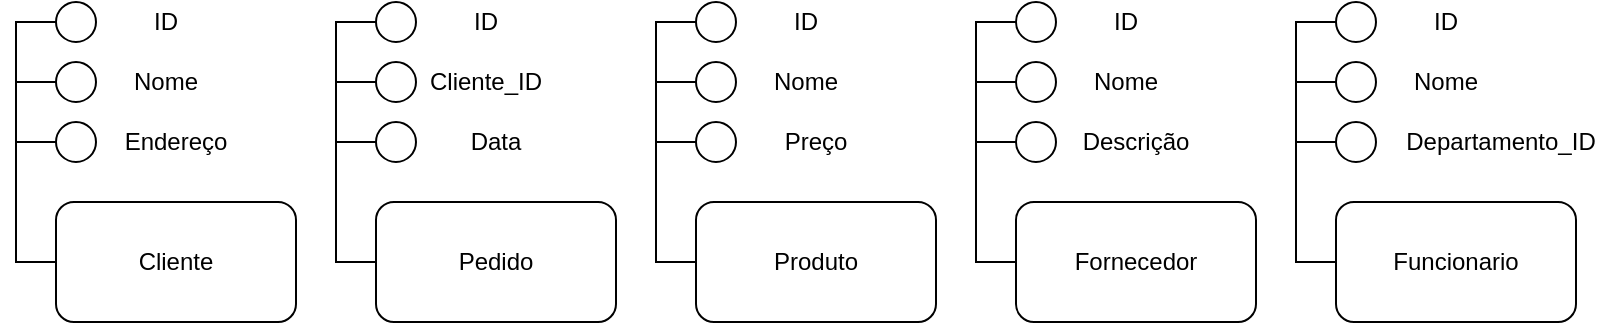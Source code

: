 <mxfile version="21.3.5" type="github">
  <diagram id="C5RBs43oDa-KdzZeNtuy" name="Page-1">
    <mxGraphModel dx="833" dy="492" grid="1" gridSize="10" guides="1" tooltips="1" connect="1" arrows="1" fold="1" page="1" pageScale="1" pageWidth="827" pageHeight="1169" math="0" shadow="0">
      <root>
        <mxCell id="WIyWlLk6GJQsqaUBKTNV-0" />
        <mxCell id="WIyWlLk6GJQsqaUBKTNV-1" parent="WIyWlLk6GJQsqaUBKTNV-0" />
        <mxCell id="kRaLvHOS_kjedmqLjQbr-14" style="edgeStyle=orthogonalEdgeStyle;rounded=0;orthogonalLoop=1;jettySize=auto;html=1;exitX=0;exitY=0.5;exitDx=0;exitDy=0;entryX=0.5;entryY=0.5;entryDx=0;entryDy=0;entryPerimeter=0;" edge="1" parent="WIyWlLk6GJQsqaUBKTNV-1" source="kRaLvHOS_kjedmqLjQbr-0" target="kRaLvHOS_kjedmqLjQbr-7">
          <mxGeometry relative="1" as="geometry">
            <Array as="points">
              <mxPoint x="120" y="240" />
              <mxPoint x="120" y="180" />
            </Array>
          </mxGeometry>
        </mxCell>
        <mxCell id="kRaLvHOS_kjedmqLjQbr-15" style="edgeStyle=orthogonalEdgeStyle;rounded=0;orthogonalLoop=1;jettySize=auto;html=1;exitX=0;exitY=0.5;exitDx=0;exitDy=0;entryX=0.5;entryY=0.5;entryDx=0;entryDy=0;entryPerimeter=0;" edge="1" parent="WIyWlLk6GJQsqaUBKTNV-1" source="kRaLvHOS_kjedmqLjQbr-0" target="kRaLvHOS_kjedmqLjQbr-6">
          <mxGeometry relative="1" as="geometry">
            <Array as="points">
              <mxPoint x="120" y="240" />
              <mxPoint x="120" y="150" />
            </Array>
          </mxGeometry>
        </mxCell>
        <mxCell id="kRaLvHOS_kjedmqLjQbr-16" style="edgeStyle=orthogonalEdgeStyle;rounded=0;orthogonalLoop=1;jettySize=auto;html=1;exitX=0;exitY=0.5;exitDx=0;exitDy=0;entryX=0.5;entryY=0.5;entryDx=0;entryDy=0;entryPerimeter=0;" edge="1" parent="WIyWlLk6GJQsqaUBKTNV-1" source="kRaLvHOS_kjedmqLjQbr-0" target="kRaLvHOS_kjedmqLjQbr-8">
          <mxGeometry relative="1" as="geometry">
            <Array as="points">
              <mxPoint x="120" y="240" />
              <mxPoint x="120" y="120" />
            </Array>
          </mxGeometry>
        </mxCell>
        <mxCell id="kRaLvHOS_kjedmqLjQbr-0" value="Cliente" style="rounded=1;whiteSpace=wrap;html=1;" vertex="1" parent="WIyWlLk6GJQsqaUBKTNV-1">
          <mxGeometry x="140" y="210" width="120" height="60" as="geometry" />
        </mxCell>
        <mxCell id="kRaLvHOS_kjedmqLjQbr-6" value="" style="ellipse;whiteSpace=wrap;html=1;aspect=fixed;" vertex="1" parent="WIyWlLk6GJQsqaUBKTNV-1">
          <mxGeometry x="140" y="140" width="20" height="20" as="geometry" />
        </mxCell>
        <mxCell id="kRaLvHOS_kjedmqLjQbr-7" value="" style="ellipse;whiteSpace=wrap;html=1;aspect=fixed;" vertex="1" parent="WIyWlLk6GJQsqaUBKTNV-1">
          <mxGeometry x="140" y="170" width="20" height="20" as="geometry" />
        </mxCell>
        <mxCell id="kRaLvHOS_kjedmqLjQbr-8" value="" style="ellipse;whiteSpace=wrap;html=1;aspect=fixed;" vertex="1" parent="WIyWlLk6GJQsqaUBKTNV-1">
          <mxGeometry x="140" y="110" width="20" height="20" as="geometry" />
        </mxCell>
        <mxCell id="kRaLvHOS_kjedmqLjQbr-10" value="ID" style="text;html=1;strokeColor=none;fillColor=none;align=center;verticalAlign=middle;whiteSpace=wrap;rounded=0;" vertex="1" parent="WIyWlLk6GJQsqaUBKTNV-1">
          <mxGeometry x="170" y="110" width="50" height="20" as="geometry" />
        </mxCell>
        <mxCell id="kRaLvHOS_kjedmqLjQbr-11" value="Nome" style="text;html=1;strokeColor=none;fillColor=none;align=center;verticalAlign=middle;whiteSpace=wrap;rounded=0;" vertex="1" parent="WIyWlLk6GJQsqaUBKTNV-1">
          <mxGeometry x="170" y="140" width="50" height="20" as="geometry" />
        </mxCell>
        <mxCell id="kRaLvHOS_kjedmqLjQbr-12" value="Endereço" style="text;html=1;strokeColor=none;fillColor=none;align=center;verticalAlign=middle;whiteSpace=wrap;rounded=0;" vertex="1" parent="WIyWlLk6GJQsqaUBKTNV-1">
          <mxGeometry x="175" y="170" width="50" height="20" as="geometry" />
        </mxCell>
        <mxCell id="kRaLvHOS_kjedmqLjQbr-17" style="edgeStyle=orthogonalEdgeStyle;rounded=0;orthogonalLoop=1;jettySize=auto;html=1;exitX=0;exitY=0.5;exitDx=0;exitDy=0;entryX=0.5;entryY=0.5;entryDx=0;entryDy=0;entryPerimeter=0;" edge="1" source="kRaLvHOS_kjedmqLjQbr-20" target="kRaLvHOS_kjedmqLjQbr-22" parent="WIyWlLk6GJQsqaUBKTNV-1">
          <mxGeometry relative="1" as="geometry">
            <Array as="points">
              <mxPoint x="280" y="240" />
              <mxPoint x="280" y="180" />
            </Array>
          </mxGeometry>
        </mxCell>
        <mxCell id="kRaLvHOS_kjedmqLjQbr-18" style="edgeStyle=orthogonalEdgeStyle;rounded=0;orthogonalLoop=1;jettySize=auto;html=1;exitX=0;exitY=0.5;exitDx=0;exitDy=0;entryX=0.5;entryY=0.5;entryDx=0;entryDy=0;entryPerimeter=0;" edge="1" source="kRaLvHOS_kjedmqLjQbr-20" target="kRaLvHOS_kjedmqLjQbr-21" parent="WIyWlLk6GJQsqaUBKTNV-1">
          <mxGeometry relative="1" as="geometry">
            <Array as="points">
              <mxPoint x="280" y="240" />
              <mxPoint x="280" y="150" />
            </Array>
          </mxGeometry>
        </mxCell>
        <mxCell id="kRaLvHOS_kjedmqLjQbr-19" style="edgeStyle=orthogonalEdgeStyle;rounded=0;orthogonalLoop=1;jettySize=auto;html=1;exitX=0;exitY=0.5;exitDx=0;exitDy=0;entryX=0.5;entryY=0.5;entryDx=0;entryDy=0;entryPerimeter=0;" edge="1" source="kRaLvHOS_kjedmqLjQbr-20" target="kRaLvHOS_kjedmqLjQbr-23" parent="WIyWlLk6GJQsqaUBKTNV-1">
          <mxGeometry relative="1" as="geometry">
            <Array as="points">
              <mxPoint x="280" y="240" />
              <mxPoint x="280" y="120" />
            </Array>
          </mxGeometry>
        </mxCell>
        <mxCell id="kRaLvHOS_kjedmqLjQbr-20" value="Pedido" style="rounded=1;whiteSpace=wrap;html=1;" vertex="1" parent="WIyWlLk6GJQsqaUBKTNV-1">
          <mxGeometry x="300" y="210" width="120" height="60" as="geometry" />
        </mxCell>
        <mxCell id="kRaLvHOS_kjedmqLjQbr-21" value="" style="ellipse;whiteSpace=wrap;html=1;aspect=fixed;" vertex="1" parent="WIyWlLk6GJQsqaUBKTNV-1">
          <mxGeometry x="300" y="140" width="20" height="20" as="geometry" />
        </mxCell>
        <mxCell id="kRaLvHOS_kjedmqLjQbr-22" value="" style="ellipse;whiteSpace=wrap;html=1;aspect=fixed;" vertex="1" parent="WIyWlLk6GJQsqaUBKTNV-1">
          <mxGeometry x="300" y="170" width="20" height="20" as="geometry" />
        </mxCell>
        <mxCell id="kRaLvHOS_kjedmqLjQbr-23" value="" style="ellipse;whiteSpace=wrap;html=1;aspect=fixed;" vertex="1" parent="WIyWlLk6GJQsqaUBKTNV-1">
          <mxGeometry x="300" y="110" width="20" height="20" as="geometry" />
        </mxCell>
        <mxCell id="kRaLvHOS_kjedmqLjQbr-24" value="ID" style="text;html=1;strokeColor=none;fillColor=none;align=center;verticalAlign=middle;whiteSpace=wrap;rounded=0;" vertex="1" parent="WIyWlLk6GJQsqaUBKTNV-1">
          <mxGeometry x="330" y="110" width="50" height="20" as="geometry" />
        </mxCell>
        <mxCell id="kRaLvHOS_kjedmqLjQbr-25" value="Cliente_ID" style="text;html=1;strokeColor=none;fillColor=none;align=center;verticalAlign=middle;whiteSpace=wrap;rounded=0;" vertex="1" parent="WIyWlLk6GJQsqaUBKTNV-1">
          <mxGeometry x="330" y="140" width="50" height="20" as="geometry" />
        </mxCell>
        <mxCell id="kRaLvHOS_kjedmqLjQbr-26" value="Data" style="text;html=1;strokeColor=none;fillColor=none;align=center;verticalAlign=middle;whiteSpace=wrap;rounded=0;" vertex="1" parent="WIyWlLk6GJQsqaUBKTNV-1">
          <mxGeometry x="335" y="170" width="50" height="20" as="geometry" />
        </mxCell>
        <mxCell id="kRaLvHOS_kjedmqLjQbr-27" style="edgeStyle=orthogonalEdgeStyle;rounded=0;orthogonalLoop=1;jettySize=auto;html=1;exitX=0;exitY=0.5;exitDx=0;exitDy=0;entryX=0.5;entryY=0.5;entryDx=0;entryDy=0;entryPerimeter=0;" edge="1" source="kRaLvHOS_kjedmqLjQbr-30" target="kRaLvHOS_kjedmqLjQbr-32" parent="WIyWlLk6GJQsqaUBKTNV-1">
          <mxGeometry relative="1" as="geometry">
            <Array as="points">
              <mxPoint x="440" y="240" />
              <mxPoint x="440" y="180" />
            </Array>
          </mxGeometry>
        </mxCell>
        <mxCell id="kRaLvHOS_kjedmqLjQbr-28" style="edgeStyle=orthogonalEdgeStyle;rounded=0;orthogonalLoop=1;jettySize=auto;html=1;exitX=0;exitY=0.5;exitDx=0;exitDy=0;entryX=0.5;entryY=0.5;entryDx=0;entryDy=0;entryPerimeter=0;" edge="1" source="kRaLvHOS_kjedmqLjQbr-30" target="kRaLvHOS_kjedmqLjQbr-31" parent="WIyWlLk6GJQsqaUBKTNV-1">
          <mxGeometry relative="1" as="geometry">
            <Array as="points">
              <mxPoint x="440" y="240" />
              <mxPoint x="440" y="150" />
            </Array>
          </mxGeometry>
        </mxCell>
        <mxCell id="kRaLvHOS_kjedmqLjQbr-29" style="edgeStyle=orthogonalEdgeStyle;rounded=0;orthogonalLoop=1;jettySize=auto;html=1;exitX=0;exitY=0.5;exitDx=0;exitDy=0;entryX=0.5;entryY=0.5;entryDx=0;entryDy=0;entryPerimeter=0;" edge="1" source="kRaLvHOS_kjedmqLjQbr-30" target="kRaLvHOS_kjedmqLjQbr-33" parent="WIyWlLk6GJQsqaUBKTNV-1">
          <mxGeometry relative="1" as="geometry">
            <Array as="points">
              <mxPoint x="440" y="240" />
              <mxPoint x="440" y="120" />
            </Array>
          </mxGeometry>
        </mxCell>
        <mxCell id="kRaLvHOS_kjedmqLjQbr-30" value="Produto" style="rounded=1;whiteSpace=wrap;html=1;" vertex="1" parent="WIyWlLk6GJQsqaUBKTNV-1">
          <mxGeometry x="460" y="210" width="120" height="60" as="geometry" />
        </mxCell>
        <mxCell id="kRaLvHOS_kjedmqLjQbr-31" value="" style="ellipse;whiteSpace=wrap;html=1;aspect=fixed;" vertex="1" parent="WIyWlLk6GJQsqaUBKTNV-1">
          <mxGeometry x="460" y="140" width="20" height="20" as="geometry" />
        </mxCell>
        <mxCell id="kRaLvHOS_kjedmqLjQbr-32" value="" style="ellipse;whiteSpace=wrap;html=1;aspect=fixed;" vertex="1" parent="WIyWlLk6GJQsqaUBKTNV-1">
          <mxGeometry x="460" y="170" width="20" height="20" as="geometry" />
        </mxCell>
        <mxCell id="kRaLvHOS_kjedmqLjQbr-33" value="" style="ellipse;whiteSpace=wrap;html=1;aspect=fixed;" vertex="1" parent="WIyWlLk6GJQsqaUBKTNV-1">
          <mxGeometry x="460" y="110" width="20" height="20" as="geometry" />
        </mxCell>
        <mxCell id="kRaLvHOS_kjedmqLjQbr-34" value="ID" style="text;html=1;strokeColor=none;fillColor=none;align=center;verticalAlign=middle;whiteSpace=wrap;rounded=0;" vertex="1" parent="WIyWlLk6GJQsqaUBKTNV-1">
          <mxGeometry x="490" y="110" width="50" height="20" as="geometry" />
        </mxCell>
        <mxCell id="kRaLvHOS_kjedmqLjQbr-35" value="Nome" style="text;html=1;strokeColor=none;fillColor=none;align=center;verticalAlign=middle;whiteSpace=wrap;rounded=0;" vertex="1" parent="WIyWlLk6GJQsqaUBKTNV-1">
          <mxGeometry x="490" y="140" width="50" height="20" as="geometry" />
        </mxCell>
        <mxCell id="kRaLvHOS_kjedmqLjQbr-36" value="Preço" style="text;html=1;strokeColor=none;fillColor=none;align=center;verticalAlign=middle;whiteSpace=wrap;rounded=0;" vertex="1" parent="WIyWlLk6GJQsqaUBKTNV-1">
          <mxGeometry x="495" y="170" width="50" height="20" as="geometry" />
        </mxCell>
        <mxCell id="kRaLvHOS_kjedmqLjQbr-37" style="edgeStyle=orthogonalEdgeStyle;rounded=0;orthogonalLoop=1;jettySize=auto;html=1;exitX=0;exitY=0.5;exitDx=0;exitDy=0;entryX=0.5;entryY=0.5;entryDx=0;entryDy=0;entryPerimeter=0;" edge="1" source="kRaLvHOS_kjedmqLjQbr-40" target="kRaLvHOS_kjedmqLjQbr-42" parent="WIyWlLk6GJQsqaUBKTNV-1">
          <mxGeometry relative="1" as="geometry">
            <Array as="points">
              <mxPoint x="600" y="240" />
              <mxPoint x="600" y="180" />
            </Array>
          </mxGeometry>
        </mxCell>
        <mxCell id="kRaLvHOS_kjedmqLjQbr-38" style="edgeStyle=orthogonalEdgeStyle;rounded=0;orthogonalLoop=1;jettySize=auto;html=1;exitX=0;exitY=0.5;exitDx=0;exitDy=0;entryX=0.5;entryY=0.5;entryDx=0;entryDy=0;entryPerimeter=0;" edge="1" source="kRaLvHOS_kjedmqLjQbr-40" target="kRaLvHOS_kjedmqLjQbr-41" parent="WIyWlLk6GJQsqaUBKTNV-1">
          <mxGeometry relative="1" as="geometry">
            <Array as="points">
              <mxPoint x="600" y="240" />
              <mxPoint x="600" y="150" />
            </Array>
          </mxGeometry>
        </mxCell>
        <mxCell id="kRaLvHOS_kjedmqLjQbr-39" style="edgeStyle=orthogonalEdgeStyle;rounded=0;orthogonalLoop=1;jettySize=auto;html=1;exitX=0;exitY=0.5;exitDx=0;exitDy=0;entryX=0.5;entryY=0.5;entryDx=0;entryDy=0;entryPerimeter=0;" edge="1" source="kRaLvHOS_kjedmqLjQbr-40" target="kRaLvHOS_kjedmqLjQbr-43" parent="WIyWlLk6GJQsqaUBKTNV-1">
          <mxGeometry relative="1" as="geometry">
            <Array as="points">
              <mxPoint x="600" y="240" />
              <mxPoint x="600" y="120" />
            </Array>
          </mxGeometry>
        </mxCell>
        <mxCell id="kRaLvHOS_kjedmqLjQbr-40" value="Fornecedor" style="rounded=1;whiteSpace=wrap;html=1;" vertex="1" parent="WIyWlLk6GJQsqaUBKTNV-1">
          <mxGeometry x="620" y="210" width="120" height="60" as="geometry" />
        </mxCell>
        <mxCell id="kRaLvHOS_kjedmqLjQbr-41" value="" style="ellipse;whiteSpace=wrap;html=1;aspect=fixed;" vertex="1" parent="WIyWlLk6GJQsqaUBKTNV-1">
          <mxGeometry x="620" y="140" width="20" height="20" as="geometry" />
        </mxCell>
        <mxCell id="kRaLvHOS_kjedmqLjQbr-42" value="" style="ellipse;whiteSpace=wrap;html=1;aspect=fixed;" vertex="1" parent="WIyWlLk6GJQsqaUBKTNV-1">
          <mxGeometry x="620" y="170" width="20" height="20" as="geometry" />
        </mxCell>
        <mxCell id="kRaLvHOS_kjedmqLjQbr-43" value="" style="ellipse;whiteSpace=wrap;html=1;aspect=fixed;" vertex="1" parent="WIyWlLk6GJQsqaUBKTNV-1">
          <mxGeometry x="620" y="110" width="20" height="20" as="geometry" />
        </mxCell>
        <mxCell id="kRaLvHOS_kjedmqLjQbr-44" value="ID" style="text;html=1;strokeColor=none;fillColor=none;align=center;verticalAlign=middle;whiteSpace=wrap;rounded=0;" vertex="1" parent="WIyWlLk6GJQsqaUBKTNV-1">
          <mxGeometry x="650" y="110" width="50" height="20" as="geometry" />
        </mxCell>
        <mxCell id="kRaLvHOS_kjedmqLjQbr-45" value="Nome" style="text;html=1;strokeColor=none;fillColor=none;align=center;verticalAlign=middle;whiteSpace=wrap;rounded=0;" vertex="1" parent="WIyWlLk6GJQsqaUBKTNV-1">
          <mxGeometry x="650" y="140" width="50" height="20" as="geometry" />
        </mxCell>
        <mxCell id="kRaLvHOS_kjedmqLjQbr-46" value="Descrição" style="text;html=1;strokeColor=none;fillColor=none;align=center;verticalAlign=middle;whiteSpace=wrap;rounded=0;" vertex="1" parent="WIyWlLk6GJQsqaUBKTNV-1">
          <mxGeometry x="655" y="170" width="50" height="20" as="geometry" />
        </mxCell>
        <mxCell id="kRaLvHOS_kjedmqLjQbr-47" style="edgeStyle=orthogonalEdgeStyle;rounded=0;orthogonalLoop=1;jettySize=auto;html=1;exitX=0;exitY=0.5;exitDx=0;exitDy=0;entryX=0.5;entryY=0.5;entryDx=0;entryDy=0;entryPerimeter=0;" edge="1" source="kRaLvHOS_kjedmqLjQbr-50" target="kRaLvHOS_kjedmqLjQbr-52" parent="WIyWlLk6GJQsqaUBKTNV-1">
          <mxGeometry relative="1" as="geometry">
            <Array as="points">
              <mxPoint x="760" y="240" />
              <mxPoint x="760" y="180" />
            </Array>
          </mxGeometry>
        </mxCell>
        <mxCell id="kRaLvHOS_kjedmqLjQbr-48" style="edgeStyle=orthogonalEdgeStyle;rounded=0;orthogonalLoop=1;jettySize=auto;html=1;exitX=0;exitY=0.5;exitDx=0;exitDy=0;entryX=0.5;entryY=0.5;entryDx=0;entryDy=0;entryPerimeter=0;" edge="1" source="kRaLvHOS_kjedmqLjQbr-50" target="kRaLvHOS_kjedmqLjQbr-51" parent="WIyWlLk6GJQsqaUBKTNV-1">
          <mxGeometry relative="1" as="geometry">
            <Array as="points">
              <mxPoint x="760" y="240" />
              <mxPoint x="760" y="150" />
            </Array>
          </mxGeometry>
        </mxCell>
        <mxCell id="kRaLvHOS_kjedmqLjQbr-49" style="edgeStyle=orthogonalEdgeStyle;rounded=0;orthogonalLoop=1;jettySize=auto;html=1;exitX=0;exitY=0.5;exitDx=0;exitDy=0;entryX=0.5;entryY=0.5;entryDx=0;entryDy=0;entryPerimeter=0;" edge="1" source="kRaLvHOS_kjedmqLjQbr-50" target="kRaLvHOS_kjedmqLjQbr-53" parent="WIyWlLk6GJQsqaUBKTNV-1">
          <mxGeometry relative="1" as="geometry">
            <Array as="points">
              <mxPoint x="760" y="240" />
              <mxPoint x="760" y="120" />
            </Array>
          </mxGeometry>
        </mxCell>
        <mxCell id="kRaLvHOS_kjedmqLjQbr-50" value="Funcionario" style="rounded=1;whiteSpace=wrap;html=1;" vertex="1" parent="WIyWlLk6GJQsqaUBKTNV-1">
          <mxGeometry x="780" y="210" width="120" height="60" as="geometry" />
        </mxCell>
        <mxCell id="kRaLvHOS_kjedmqLjQbr-51" value="" style="ellipse;whiteSpace=wrap;html=1;aspect=fixed;" vertex="1" parent="WIyWlLk6GJQsqaUBKTNV-1">
          <mxGeometry x="780" y="140" width="20" height="20" as="geometry" />
        </mxCell>
        <mxCell id="kRaLvHOS_kjedmqLjQbr-52" value="" style="ellipse;whiteSpace=wrap;html=1;aspect=fixed;" vertex="1" parent="WIyWlLk6GJQsqaUBKTNV-1">
          <mxGeometry x="780" y="170" width="20" height="20" as="geometry" />
        </mxCell>
        <mxCell id="kRaLvHOS_kjedmqLjQbr-53" value="" style="ellipse;whiteSpace=wrap;html=1;aspect=fixed;" vertex="1" parent="WIyWlLk6GJQsqaUBKTNV-1">
          <mxGeometry x="780" y="110" width="20" height="20" as="geometry" />
        </mxCell>
        <mxCell id="kRaLvHOS_kjedmqLjQbr-54" value="ID" style="text;html=1;strokeColor=none;fillColor=none;align=center;verticalAlign=middle;whiteSpace=wrap;rounded=0;" vertex="1" parent="WIyWlLk6GJQsqaUBKTNV-1">
          <mxGeometry x="810" y="110" width="50" height="20" as="geometry" />
        </mxCell>
        <mxCell id="kRaLvHOS_kjedmqLjQbr-55" value="Nome" style="text;html=1;strokeColor=none;fillColor=none;align=center;verticalAlign=middle;whiteSpace=wrap;rounded=0;" vertex="1" parent="WIyWlLk6GJQsqaUBKTNV-1">
          <mxGeometry x="810" y="140" width="50" height="20" as="geometry" />
        </mxCell>
        <mxCell id="kRaLvHOS_kjedmqLjQbr-56" value="Departamento_ID" style="text;html=1;strokeColor=none;fillColor=none;align=center;verticalAlign=middle;whiteSpace=wrap;rounded=0;" vertex="1" parent="WIyWlLk6GJQsqaUBKTNV-1">
          <mxGeometry x="815" y="170" width="95" height="20" as="geometry" />
        </mxCell>
      </root>
    </mxGraphModel>
  </diagram>
</mxfile>
